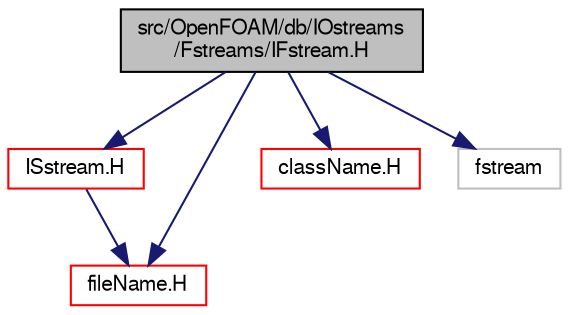digraph "src/OpenFOAM/db/IOstreams/Fstreams/IFstream.H"
{
  bgcolor="transparent";
  edge [fontname="FreeSans",fontsize="10",labelfontname="FreeSans",labelfontsize="10"];
  node [fontname="FreeSans",fontsize="10",shape=record];
  Node0 [label="src/OpenFOAM/db/IOstreams\l/Fstreams/IFstream.H",height=0.2,width=0.4,color="black", fillcolor="grey75", style="filled", fontcolor="black"];
  Node0 -> Node1 [color="midnightblue",fontsize="10",style="solid",fontname="FreeSans"];
  Node1 [label="ISstream.H",height=0.2,width=0.4,color="red",URL="$a09173.html"];
  Node1 -> Node29 [color="midnightblue",fontsize="10",style="solid",fontname="FreeSans"];
  Node29 [label="fileName.H",height=0.2,width=0.4,color="red",URL="$a12584.html"];
  Node0 -> Node29 [color="midnightblue",fontsize="10",style="solid",fontname="FreeSans"];
  Node0 -> Node43 [color="midnightblue",fontsize="10",style="solid",fontname="FreeSans"];
  Node43 [label="className.H",height=0.2,width=0.4,color="red",URL="$a09335.html",tooltip="Macro definitions for declaring ClassName(), NamespaceName(), etc. "];
  Node0 -> Node57 [color="midnightblue",fontsize="10",style="solid",fontname="FreeSans"];
  Node57 [label="fstream",height=0.2,width=0.4,color="grey75"];
}

